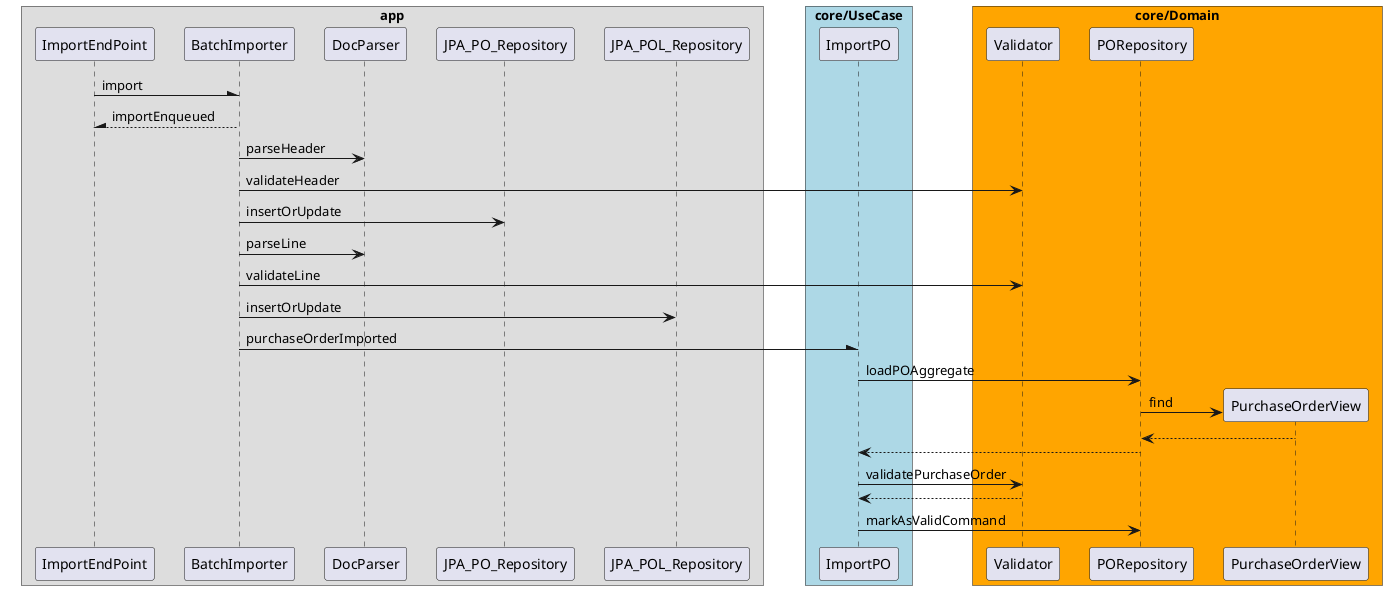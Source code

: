 @startuml
skinparam ParticipantPadding 10
skinparam BoxPadding 20
box "app"
  participant ImportEndPoint
  participant BatchImporter
  participant DocParser
  participant JPA_PO_Repository
  participant JPA_POL_Repository
end box
box "core/UseCase" #LightBlue
  participant ImportPO
end box
box "core/Domain" #Orange
  participant Validator
  participant PORepository
  participant PurchaseOrderView
end box

ImportEndPoint -\ BatchImporter: import
BatchImporter --\ ImportEndPoint: importEnqueued
BatchImporter -> DocParser: parseHeader
BatchImporter -> Validator: validateHeader
BatchImporter -> JPA_PO_Repository: insertOrUpdate
BatchImporter -> DocParser: parseLine
BatchImporter -> Validator: validateLine
BatchImporter -> JPA_POL_Repository: insertOrUpdate
BatchImporter -\ ImportPO: purchaseOrderImported
ImportPO -> PORepository: loadPOAggregate
PORepository -> PurchaseOrderView ** : find
PurchaseOrderView --> PORepository
PORepository --> ImportPO
ImportPO -> Validator: validatePurchaseOrder
Validator --> ImportPO
ImportPO -> PORepository: markAsValidCommand
@enduml
